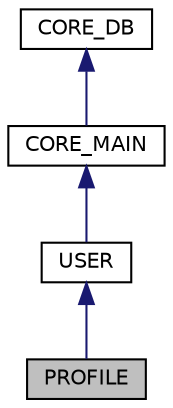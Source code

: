 digraph "PROFILE"
{
  edge [fontname="Helvetica",fontsize="10",labelfontname="Helvetica",labelfontsize="10"];
  node [fontname="Helvetica",fontsize="10",shape=record];
  Node1 [label="PROFILE",height=0.2,width=0.4,color="black", fillcolor="grey75", style="filled" fontcolor="black"];
  Node2 -> Node1 [dir="back",color="midnightblue",fontsize="10",style="solid"];
  Node2 [label="USER",height=0.2,width=0.4,color="black", fillcolor="white", style="filled",URL="$class_u_s_e_r.html"];
  Node3 -> Node2 [dir="back",color="midnightblue",fontsize="10",style="solid"];
  Node3 [label="CORE_MAIN",height=0.2,width=0.4,color="black", fillcolor="white", style="filled",URL="$class_c_o_r_e___m_a_i_n.html"];
  Node4 -> Node3 [dir="back",color="midnightblue",fontsize="10",style="solid"];
  Node4 [label="CORE_DB",height=0.2,width=0.4,color="black", fillcolor="white", style="filled",URL="$class_c_o_r_e___d_b.html"];
}
